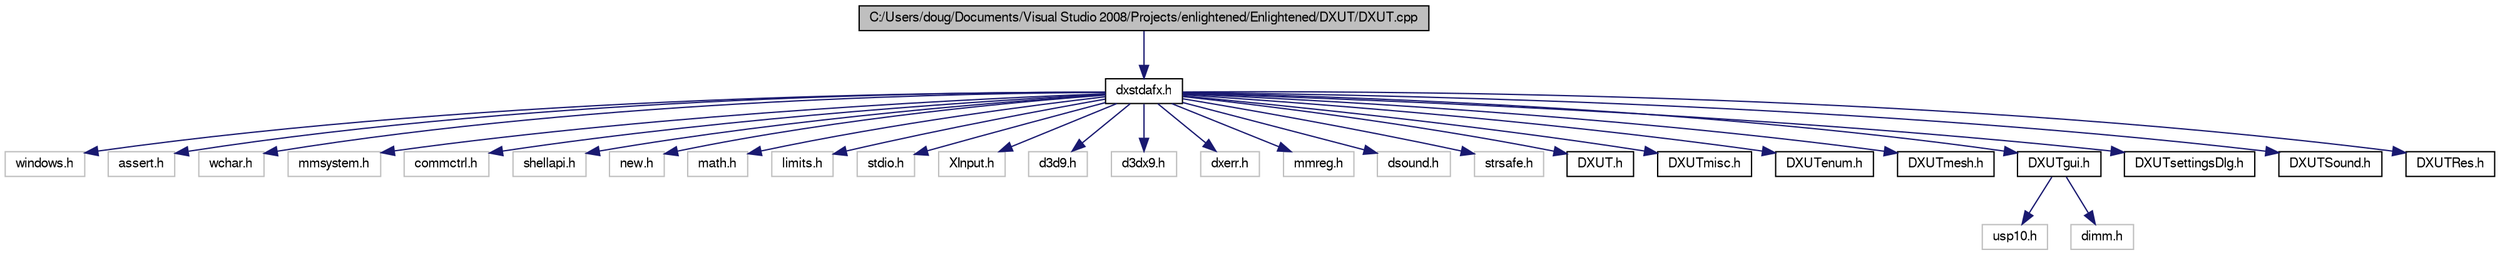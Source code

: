 digraph G
{
  edge [fontname="FreeSans",fontsize="10",labelfontname="FreeSans",labelfontsize="10"];
  node [fontname="FreeSans",fontsize="10",shape=record];
  Node1 [label="C:/Users/doug/Documents/Visual Studio 2008/Projects/enlightened/Enlightened/DXUT/DXUT.cpp",height=0.2,width=0.4,color="black", fillcolor="grey75", style="filled" fontcolor="black"];
  Node1 -> Node2 [color="midnightblue",fontsize="10",style="solid",fontname="FreeSans"];
  Node2 [label="dxstdafx.h",height=0.2,width=0.4,color="black", fillcolor="white", style="filled",URL="$dxstdafx_8h.html"];
  Node2 -> Node3 [color="midnightblue",fontsize="10",style="solid",fontname="FreeSans"];
  Node3 [label="windows.h",height=0.2,width=0.4,color="grey75", fillcolor="white", style="filled"];
  Node2 -> Node4 [color="midnightblue",fontsize="10",style="solid",fontname="FreeSans"];
  Node4 [label="assert.h",height=0.2,width=0.4,color="grey75", fillcolor="white", style="filled"];
  Node2 -> Node5 [color="midnightblue",fontsize="10",style="solid",fontname="FreeSans"];
  Node5 [label="wchar.h",height=0.2,width=0.4,color="grey75", fillcolor="white", style="filled"];
  Node2 -> Node6 [color="midnightblue",fontsize="10",style="solid",fontname="FreeSans"];
  Node6 [label="mmsystem.h",height=0.2,width=0.4,color="grey75", fillcolor="white", style="filled"];
  Node2 -> Node7 [color="midnightblue",fontsize="10",style="solid",fontname="FreeSans"];
  Node7 [label="commctrl.h",height=0.2,width=0.4,color="grey75", fillcolor="white", style="filled"];
  Node2 -> Node8 [color="midnightblue",fontsize="10",style="solid",fontname="FreeSans"];
  Node8 [label="shellapi.h",height=0.2,width=0.4,color="grey75", fillcolor="white", style="filled"];
  Node2 -> Node9 [color="midnightblue",fontsize="10",style="solid",fontname="FreeSans"];
  Node9 [label="new.h",height=0.2,width=0.4,color="grey75", fillcolor="white", style="filled"];
  Node2 -> Node10 [color="midnightblue",fontsize="10",style="solid",fontname="FreeSans"];
  Node10 [label="math.h",height=0.2,width=0.4,color="grey75", fillcolor="white", style="filled"];
  Node2 -> Node11 [color="midnightblue",fontsize="10",style="solid",fontname="FreeSans"];
  Node11 [label="limits.h",height=0.2,width=0.4,color="grey75", fillcolor="white", style="filled"];
  Node2 -> Node12 [color="midnightblue",fontsize="10",style="solid",fontname="FreeSans"];
  Node12 [label="stdio.h",height=0.2,width=0.4,color="grey75", fillcolor="white", style="filled"];
  Node2 -> Node13 [color="midnightblue",fontsize="10",style="solid",fontname="FreeSans"];
  Node13 [label="XInput.h",height=0.2,width=0.4,color="grey75", fillcolor="white", style="filled"];
  Node2 -> Node14 [color="midnightblue",fontsize="10",style="solid",fontname="FreeSans"];
  Node14 [label="d3d9.h",height=0.2,width=0.4,color="grey75", fillcolor="white", style="filled"];
  Node2 -> Node15 [color="midnightblue",fontsize="10",style="solid",fontname="FreeSans"];
  Node15 [label="d3dx9.h",height=0.2,width=0.4,color="grey75", fillcolor="white", style="filled"];
  Node2 -> Node16 [color="midnightblue",fontsize="10",style="solid",fontname="FreeSans"];
  Node16 [label="dxerr.h",height=0.2,width=0.4,color="grey75", fillcolor="white", style="filled"];
  Node2 -> Node17 [color="midnightblue",fontsize="10",style="solid",fontname="FreeSans"];
  Node17 [label="mmreg.h",height=0.2,width=0.4,color="grey75", fillcolor="white", style="filled"];
  Node2 -> Node18 [color="midnightblue",fontsize="10",style="solid",fontname="FreeSans"];
  Node18 [label="dsound.h",height=0.2,width=0.4,color="grey75", fillcolor="white", style="filled"];
  Node2 -> Node19 [color="midnightblue",fontsize="10",style="solid",fontname="FreeSans"];
  Node19 [label="strsafe.h",height=0.2,width=0.4,color="grey75", fillcolor="white", style="filled"];
  Node2 -> Node20 [color="midnightblue",fontsize="10",style="solid",fontname="FreeSans"];
  Node20 [label="DXUT.h",height=0.2,width=0.4,color="black", fillcolor="white", style="filled",URL="$_d_x_u_t_8h.html"];
  Node2 -> Node21 [color="midnightblue",fontsize="10",style="solid",fontname="FreeSans"];
  Node21 [label="DXUTmisc.h",height=0.2,width=0.4,color="black", fillcolor="white", style="filled",URL="$_d_x_u_tmisc_8h.html"];
  Node2 -> Node22 [color="midnightblue",fontsize="10",style="solid",fontname="FreeSans"];
  Node22 [label="DXUTenum.h",height=0.2,width=0.4,color="black", fillcolor="white", style="filled",URL="$_d_x_u_tenum_8h.html"];
  Node2 -> Node23 [color="midnightblue",fontsize="10",style="solid",fontname="FreeSans"];
  Node23 [label="DXUTmesh.h",height=0.2,width=0.4,color="black", fillcolor="white", style="filled",URL="$_d_x_u_t_mesh_8h.html"];
  Node2 -> Node24 [color="midnightblue",fontsize="10",style="solid",fontname="FreeSans"];
  Node24 [label="DXUTgui.h",height=0.2,width=0.4,color="black", fillcolor="white", style="filled",URL="$_d_x_u_tgui_8h.html"];
  Node24 -> Node25 [color="midnightblue",fontsize="10",style="solid",fontname="FreeSans"];
  Node25 [label="usp10.h",height=0.2,width=0.4,color="grey75", fillcolor="white", style="filled"];
  Node24 -> Node26 [color="midnightblue",fontsize="10",style="solid",fontname="FreeSans"];
  Node26 [label="dimm.h",height=0.2,width=0.4,color="grey75", fillcolor="white", style="filled"];
  Node2 -> Node27 [color="midnightblue",fontsize="10",style="solid",fontname="FreeSans"];
  Node27 [label="DXUTsettingsDlg.h",height=0.2,width=0.4,color="black", fillcolor="white", style="filled",URL="$_d_x_u_t_settings_dlg_8h.html"];
  Node2 -> Node28 [color="midnightblue",fontsize="10",style="solid",fontname="FreeSans"];
  Node28 [label="DXUTSound.h",height=0.2,width=0.4,color="black", fillcolor="white", style="filled",URL="$_d_x_u_tsound_8h.html"];
  Node2 -> Node29 [color="midnightblue",fontsize="10",style="solid",fontname="FreeSans"];
  Node29 [label="DXUTRes.h",height=0.2,width=0.4,color="black", fillcolor="white", style="filled",URL="$_d_x_u_t_res_8h.html"];
}
